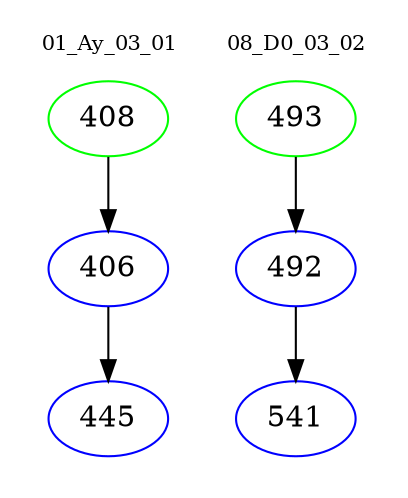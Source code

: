 digraph{
subgraph cluster_0 {
color = white
label = "01_Ay_03_01";
fontsize=10;
T0_408 [label="408", color="green"]
T0_408 -> T0_406 [color="black"]
T0_406 [label="406", color="blue"]
T0_406 -> T0_445 [color="black"]
T0_445 [label="445", color="blue"]
}
subgraph cluster_1 {
color = white
label = "08_D0_03_02";
fontsize=10;
T1_493 [label="493", color="green"]
T1_493 -> T1_492 [color="black"]
T1_492 [label="492", color="blue"]
T1_492 -> T1_541 [color="black"]
T1_541 [label="541", color="blue"]
}
}

